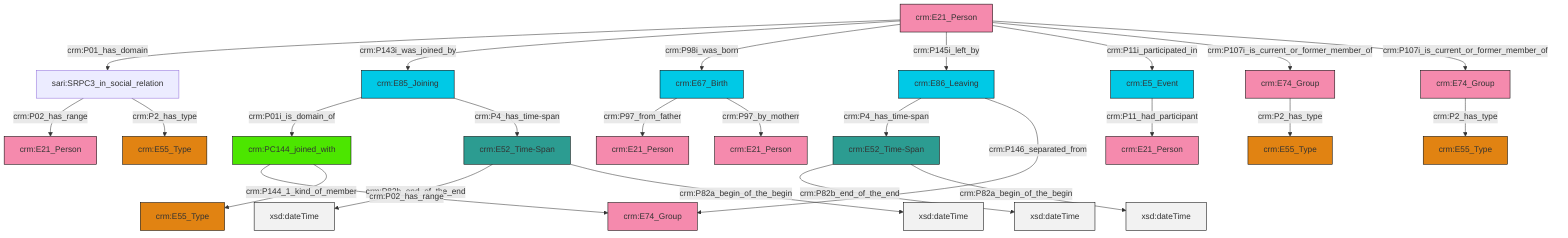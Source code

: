 graph TD
classDef Literal fill:#f2f2f2,stroke:#000000;
classDef CRM_Entity fill:#FFFFFF,stroke:#000000;
classDef Temporal_Entity fill:#00C9E6, stroke:#000000;
classDef Type fill:#E18312, stroke:#000000;
classDef Time-Span fill:#2C9C91, stroke:#000000;
classDef Appellation fill:#FFEB7F, stroke:#000000;
classDef Place fill:#008836, stroke:#000000;
classDef Persistent_Item fill:#B266B2, stroke:#000000;
classDef Conceptual_Object fill:#FFD700, stroke:#000000;
classDef Physical_Thing fill:#D2B48C, stroke:#000000;
classDef Actor fill:#f58aad, stroke:#000000;
classDef PC_Classes fill:#4ce600, stroke:#000000;
classDef Multi fill:#cccccc,stroke:#000000;

0["crm:E5_Event"]:::Temporal_Entity -->|crm:P11_had_participant| 1["crm:E21_Person"]:::Actor
10["crm:E67_Birth"]:::Temporal_Entity -->|crm:P97_from_father| 11["crm:E21_Person"]:::Actor
14["crm:E52_Time-Span"]:::Time-Span -->|crm:P82b_end_of_the_end| 15[xsd:dateTime]:::Literal
16["crm:E86_Leaving"]:::Temporal_Entity -->|crm:P4_has_time-span| 17["crm:E52_Time-Span"]:::Time-Span
21["sari:SRPC3_in_social_relation"]:::Default -->|crm:P02_has_range| 22["crm:E21_Person"]:::Actor
19["crm:E74_Group"]:::Actor -->|crm:P2_has_type| 6["crm:E55_Type"]:::Type
25["crm:E21_Person"]:::Actor -->|crm:P01_has_domain| 21["sari:SRPC3_in_social_relation"]:::Default
17["crm:E52_Time-Span"]:::Time-Span -->|crm:P82b_end_of_the_end| 28[xsd:dateTime]:::Literal
26["crm:PC144_joined_with"]:::PC_Classes -->|crm:P02_has_range| 4["crm:E74_Group"]:::Actor
16["crm:E86_Leaving"]:::Temporal_Entity -->|crm:P146_separated_from| 4["crm:E74_Group"]:::Actor
10["crm:E67_Birth"]:::Temporal_Entity -->|crm:P97_by_motherr| 2["crm:E21_Person"]:::Actor
36["crm:E85_Joining"]:::Temporal_Entity -->|crm:P01i_is_domain_of| 26["crm:PC144_joined_with"]:::PC_Classes
25["crm:E21_Person"]:::Actor -->|crm:P143i_was_joined_by| 36["crm:E85_Joining"]:::Temporal_Entity
17["crm:E52_Time-Span"]:::Time-Span -->|crm:P82a_begin_of_the_begin| 37[xsd:dateTime]:::Literal
25["crm:E21_Person"]:::Actor -->|crm:P98i_was_born| 10["crm:E67_Birth"]:::Temporal_Entity
25["crm:E21_Person"]:::Actor -->|crm:P145i_left_by| 16["crm:E86_Leaving"]:::Temporal_Entity
25["crm:E21_Person"]:::Actor -->|crm:P11i_participated_in| 0["crm:E5_Event"]:::Temporal_Entity
26["crm:PC144_joined_with"]:::PC_Classes -->|crm:P144_1_kind_of_member| 23["crm:E55_Type"]:::Type
25["crm:E21_Person"]:::Actor -->|crm:P107i_is_current_or_former_member_of| 19["crm:E74_Group"]:::Actor
36["crm:E85_Joining"]:::Temporal_Entity -->|crm:P4_has_time-span| 14["crm:E52_Time-Span"]:::Time-Span
14["crm:E52_Time-Span"]:::Time-Span -->|crm:P82a_begin_of_the_begin| 40[xsd:dateTime]:::Literal
25["crm:E21_Person"]:::Actor -->|crm:P107i_is_current_or_former_member_of| 8["crm:E74_Group"]:::Actor
21["sari:SRPC3_in_social_relation"]:::Default -->|crm:P2_has_type| 34["crm:E55_Type"]:::Type
8["crm:E74_Group"]:::Actor -->|crm:P2_has_type| 31["crm:E55_Type"]:::Type